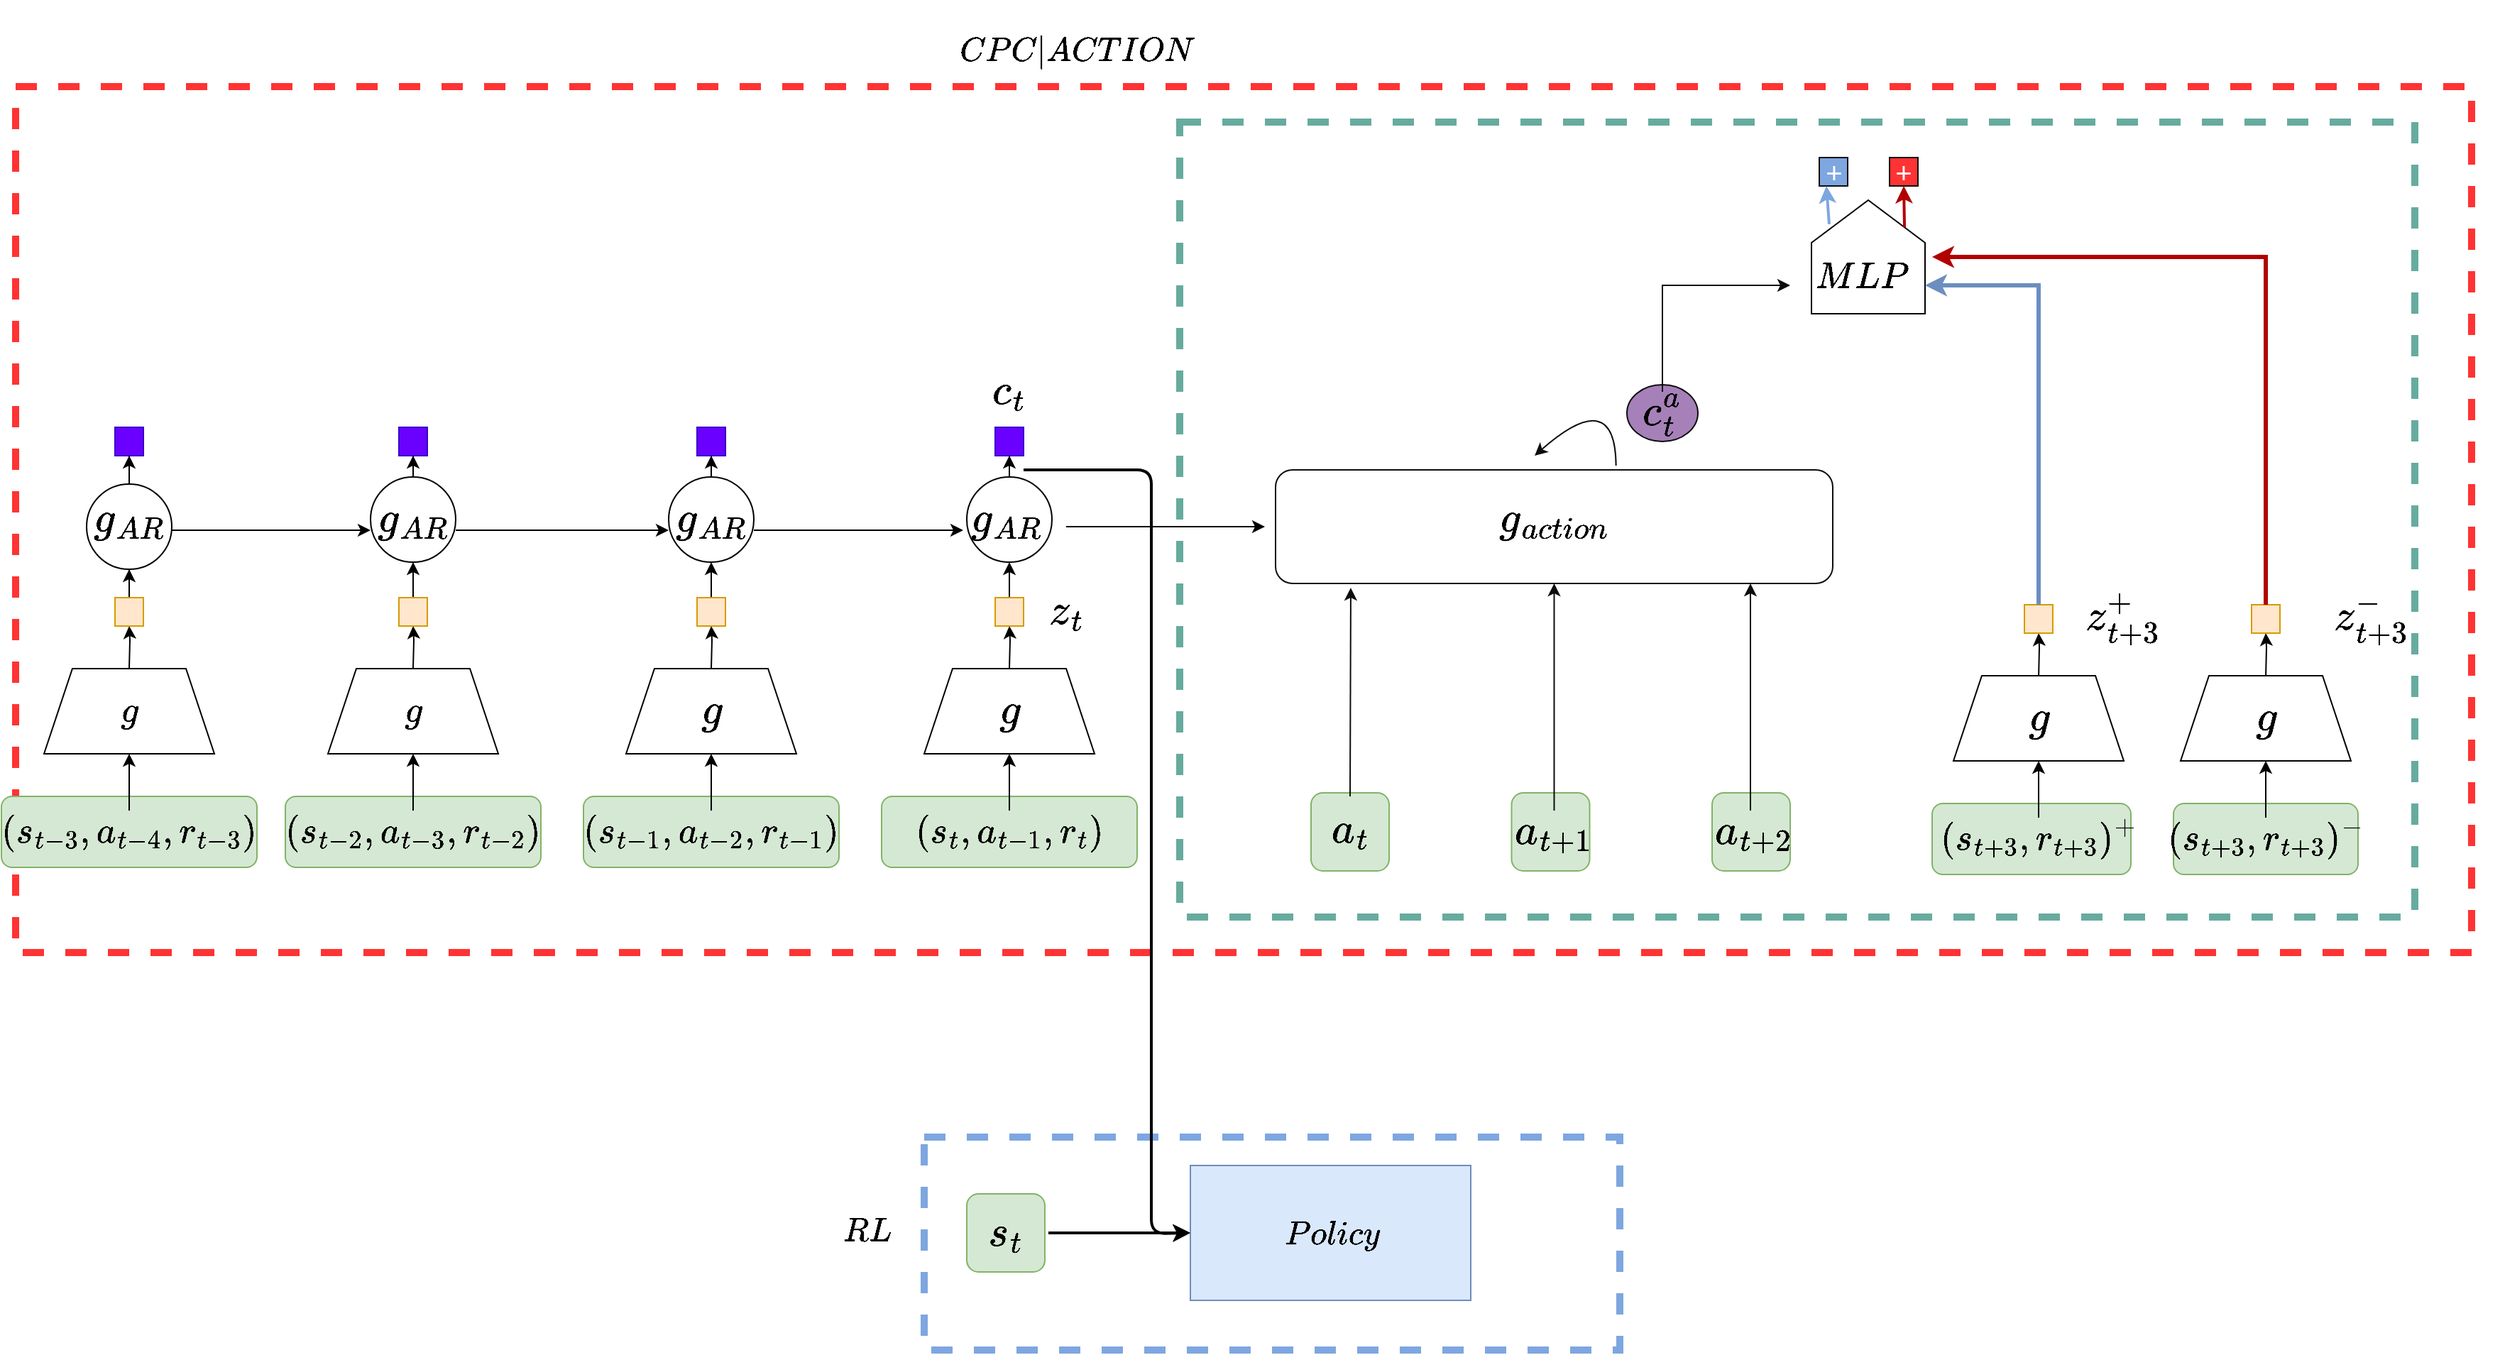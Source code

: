 <mxfile version="20.8.23" type="device"><diagram id="CyMAxUkuOXghfvWhRen1" name="Page-1"><mxGraphModel dx="954" dy="1693" grid="1" gridSize="10" guides="1" tooltips="1" connect="1" arrows="1" fold="1" page="1" pageScale="1" pageWidth="850" pageHeight="1100" math="1" shadow="0"><root><mxCell id="0"/><mxCell id="1" parent="0"/><mxCell id="0acZ4eId1i0c9X5YLgcV-39" value="" style="rounded=0;whiteSpace=wrap;html=1;strokeWidth=5;fontSize=20;fontColor=#000000;fillColor=none;shadow=0;dashed=1;glass=0;strokeColor=#FF3333;" parent="1" vertex="1"><mxGeometry x="50" y="-150" width="1730" height="610" as="geometry"/></mxCell><mxCell id="0acZ4eId1i0c9X5YLgcV-7" value="" style="rounded=1;whiteSpace=wrap;html=1;fillColor=#d5e8d4;strokeColor=#82b366;" parent="1" vertex="1"><mxGeometry x="1570" y="355" width="130" height="50" as="geometry"/></mxCell><mxCell id="0acZ4eId1i0c9X5YLgcV-9" value="&lt;font style=&quot;font-size: 22px;&quot;&gt;$$(s_{t+3}, r_{t+3})^{-}$$&lt;/font&gt;" style="text;html=1;strokeColor=none;fillColor=none;align=center;verticalAlign=middle;whiteSpace=wrap;rounded=0;fontSize=20;" parent="1" vertex="1"><mxGeometry x="1605" y="365" width="60" height="30" as="geometry"/></mxCell><mxCell id="aqZKn-ufJbXnT0UO_czv-86" value="" style="rounded=1;whiteSpace=wrap;html=1;fillColor=#d5e8d4;strokeColor=#82b366;" parent="1" vertex="1"><mxGeometry x="1400" y="355" width="140" height="50" as="geometry"/></mxCell><mxCell id="aqZKn-ufJbXnT0UO_czv-88" value="&lt;font style=&quot;font-size: 22px;&quot;&gt;$$(s_{t+3}, r_{t+3})^{+}$$&lt;/font&gt;" style="text;html=1;strokeColor=none;fillColor=none;align=center;verticalAlign=middle;whiteSpace=wrap;rounded=0;fontSize=20;" parent="1" vertex="1"><mxGeometry x="1445" y="365" width="60" height="30" as="geometry"/></mxCell><mxCell id="0acZ4eId1i0c9X5YLgcV-36" value="" style="ellipse;whiteSpace=wrap;html=1;strokeColor=#0D0D0D;fillColor=#A680B8;" parent="1" vertex="1"><mxGeometry x="1185" y="60" width="50" height="40" as="geometry"/></mxCell><mxCell id="aqZKn-ufJbXnT0UO_czv-168" value="$$c_t^a$$" style="text;html=1;strokeColor=none;fillColor=none;align=center;verticalAlign=middle;whiteSpace=wrap;rounded=0;fontSize=26;" parent="1" vertex="1"><mxGeometry x="1180" y="65" width="60" height="30" as="geometry"/></mxCell><mxCell id="aqZKn-ufJbXnT0UO_czv-204" value="" style="rounded=0;whiteSpace=wrap;html=1;strokeWidth=5;fontSize=20;fontColor=#000000;fillColor=none;shadow=0;dashed=1;glass=0;strokeColor=#7EA6E0;" parent="1" vertex="1"><mxGeometry x="690" y="590" width="490" height="150" as="geometry"/></mxCell><mxCell id="aqZKn-ufJbXnT0UO_czv-11" value="" style="edgeStyle=orthogonalEdgeStyle;rounded=0;orthogonalLoop=1;jettySize=auto;html=1;fontSize=20;" parent="1" target="aqZKn-ufJbXnT0UO_czv-10" edge="1"><mxGeometry relative="1" as="geometry"><mxPoint x="130" y="260" as="sourcePoint"/></mxGeometry></mxCell><mxCell id="aqZKn-ufJbXnT0UO_czv-3" value="" style="rounded=1;whiteSpace=wrap;html=1;fillColor=#d5e8d4;strokeColor=#82b366;" parent="1" vertex="1"><mxGeometry x="40" y="350" width="180" height="50" as="geometry"/></mxCell><mxCell id="aqZKn-ufJbXnT0UO_czv-7" value="" style="edgeStyle=orthogonalEdgeStyle;rounded=0;orthogonalLoop=1;jettySize=auto;html=1;fontSize=20;" parent="1" source="aqZKn-ufJbXnT0UO_czv-4" edge="1"><mxGeometry relative="1" as="geometry"><mxPoint x="130" y="320" as="targetPoint"/></mxGeometry></mxCell><mxCell id="aqZKn-ufJbXnT0UO_czv-4" value="&lt;font style=&quot;font-size: 22px;&quot;&gt;$$(s_{t-3}, a_{t-4}, r_{t-3})$$&lt;/font&gt;" style="text;html=1;strokeColor=none;fillColor=none;align=center;verticalAlign=middle;whiteSpace=wrap;rounded=0;fontSize=20;" parent="1" vertex="1"><mxGeometry x="100" y="360" width="60" height="30" as="geometry"/></mxCell><mxCell id="aqZKn-ufJbXnT0UO_czv-13" value="" style="edgeStyle=orthogonalEdgeStyle;rounded=0;orthogonalLoop=1;jettySize=auto;html=1;fontSize=20;" parent="1" source="aqZKn-ufJbXnT0UO_czv-10" target="aqZKn-ufJbXnT0UO_czv-12" edge="1"><mxGeometry relative="1" as="geometry"/></mxCell><mxCell id="aqZKn-ufJbXnT0UO_czv-10" value="" style="rounded=0;whiteSpace=wrap;html=1;fontSize=20;fillColor=#ffe6cc;strokeColor=#d79b00;" parent="1" vertex="1"><mxGeometry x="120" y="210" width="20" height="20" as="geometry"/></mxCell><mxCell id="aqZKn-ufJbXnT0UO_czv-15" value="" style="edgeStyle=orthogonalEdgeStyle;rounded=0;orthogonalLoop=1;jettySize=auto;html=1;fontSize=20;" parent="1" source="aqZKn-ufJbXnT0UO_czv-12" target="aqZKn-ufJbXnT0UO_czv-14" edge="1"><mxGeometry relative="1" as="geometry"/></mxCell><mxCell id="aqZKn-ufJbXnT0UO_czv-12" value="" style="ellipse;whiteSpace=wrap;html=1;fontSize=20;" parent="1" vertex="1"><mxGeometry x="100" y="130" width="60" height="60" as="geometry"/></mxCell><mxCell id="aqZKn-ufJbXnT0UO_czv-14" value="" style="rounded=0;whiteSpace=wrap;html=1;fontSize=20;fillColor=#6a00ff;strokeColor=#3700CC;fontColor=#ffffff;" parent="1" vertex="1"><mxGeometry x="120" y="90" width="20" height="20" as="geometry"/></mxCell><mxCell id="aqZKn-ufJbXnT0UO_czv-16" value="&lt;span style=&quot;font-weight: normal;&quot;&gt;&lt;font style=&quot;font-size: 26px;&quot;&gt;$$g_{AR}$$&lt;/font&gt;&lt;/span&gt;" style="text;html=1;align=center;verticalAlign=middle;whiteSpace=wrap;rounded=0;fontSize=14;fontStyle=1" parent="1" vertex="1"><mxGeometry x="100" y="140" width="60" height="30" as="geometry"/></mxCell><mxCell id="aqZKn-ufJbXnT0UO_czv-18" value="" style="edgeStyle=orthogonalEdgeStyle;rounded=0;orthogonalLoop=1;jettySize=auto;html=1;fontSize=20;" parent="1" target="aqZKn-ufJbXnT0UO_czv-25" edge="1"><mxGeometry relative="1" as="geometry"><mxPoint x="330" y="260" as="sourcePoint"/></mxGeometry></mxCell><mxCell id="aqZKn-ufJbXnT0UO_czv-21" value="" style="rounded=1;whiteSpace=wrap;html=1;fillColor=#d5e8d4;strokeColor=#82b366;" parent="1" vertex="1"><mxGeometry x="240" y="350" width="180" height="50" as="geometry"/></mxCell><mxCell id="aqZKn-ufJbXnT0UO_czv-22" value="" style="edgeStyle=orthogonalEdgeStyle;rounded=0;orthogonalLoop=1;jettySize=auto;html=1;fontSize=20;" parent="1" source="aqZKn-ufJbXnT0UO_czv-23" edge="1"><mxGeometry relative="1" as="geometry"><mxPoint x="330" y="320" as="targetPoint"/></mxGeometry></mxCell><mxCell id="aqZKn-ufJbXnT0UO_czv-23" value="&lt;font style=&quot;font-size: 22px;&quot;&gt;$$(s_{t-2}, a_{t-3}, r_{t-2})$$&lt;/font&gt;" style="text;html=1;strokeColor=none;fillColor=none;align=center;verticalAlign=middle;whiteSpace=wrap;rounded=0;fontSize=20;" parent="1" vertex="1"><mxGeometry x="300" y="360" width="60" height="30" as="geometry"/></mxCell><mxCell id="aqZKn-ufJbXnT0UO_czv-24" value="" style="edgeStyle=orthogonalEdgeStyle;rounded=0;orthogonalLoop=1;jettySize=auto;html=1;fontSize=20;" parent="1" source="aqZKn-ufJbXnT0UO_czv-25" target="aqZKn-ufJbXnT0UO_czv-27" edge="1"><mxGeometry relative="1" as="geometry"/></mxCell><mxCell id="aqZKn-ufJbXnT0UO_czv-25" value="" style="rounded=0;whiteSpace=wrap;html=1;fontSize=20;fillColor=#ffe6cc;strokeColor=#d79b00;" parent="1" vertex="1"><mxGeometry x="320" y="210" width="20" height="20" as="geometry"/></mxCell><mxCell id="aqZKn-ufJbXnT0UO_czv-26" value="" style="edgeStyle=orthogonalEdgeStyle;rounded=0;orthogonalLoop=1;jettySize=auto;html=1;fontSize=20;" parent="1" source="aqZKn-ufJbXnT0UO_czv-27" target="aqZKn-ufJbXnT0UO_czv-28" edge="1"><mxGeometry relative="1" as="geometry"/></mxCell><mxCell id="aqZKn-ufJbXnT0UO_czv-27" value="" style="ellipse;whiteSpace=wrap;html=1;fontSize=20;" parent="1" vertex="1"><mxGeometry x="300" y="125" width="60" height="60" as="geometry"/></mxCell><mxCell id="aqZKn-ufJbXnT0UO_czv-28" value="" style="rounded=0;whiteSpace=wrap;html=1;fontSize=20;fillColor=#6a00ff;strokeColor=#3700CC;fontColor=#ffffff;" parent="1" vertex="1"><mxGeometry x="320" y="90" width="20" height="20" as="geometry"/></mxCell><mxCell id="aqZKn-ufJbXnT0UO_czv-29" value="&lt;span style=&quot;font-weight: normal;&quot;&gt;&lt;font style=&quot;font-size: 26px;&quot;&gt;$$g_{AR}$$&lt;/font&gt;&lt;/span&gt;" style="text;html=1;align=center;verticalAlign=middle;whiteSpace=wrap;rounded=0;fontSize=14;fontStyle=1" parent="1" vertex="1"><mxGeometry x="300" y="140" width="60" height="30" as="geometry"/></mxCell><mxCell id="aqZKn-ufJbXnT0UO_czv-30" value="" style="edgeStyle=orthogonalEdgeStyle;rounded=0;orthogonalLoop=1;jettySize=auto;html=1;fontSize=20;" parent="1" target="aqZKn-ufJbXnT0UO_czv-37" edge="1"><mxGeometry relative="1" as="geometry"><mxPoint x="540" y="260" as="sourcePoint"/></mxGeometry></mxCell><mxCell id="aqZKn-ufJbXnT0UO_czv-33" value="" style="rounded=1;whiteSpace=wrap;html=1;fillColor=#d5e8d4;strokeColor=#82b366;" parent="1" vertex="1"><mxGeometry x="450" y="350" width="180" height="50" as="geometry"/></mxCell><mxCell id="aqZKn-ufJbXnT0UO_czv-34" value="" style="edgeStyle=orthogonalEdgeStyle;rounded=0;orthogonalLoop=1;jettySize=auto;html=1;fontSize=20;" parent="1" source="aqZKn-ufJbXnT0UO_czv-35" edge="1"><mxGeometry relative="1" as="geometry"><mxPoint x="540" y="320" as="targetPoint"/></mxGeometry></mxCell><mxCell id="aqZKn-ufJbXnT0UO_czv-35" value="&lt;font style=&quot;font-size: 22px;&quot;&gt;$$(s_{t-1}, a_{t-2}, r_{t-1})$$&lt;/font&gt;" style="text;html=1;strokeColor=none;fillColor=none;align=center;verticalAlign=middle;whiteSpace=wrap;rounded=0;fontSize=20;" parent="1" vertex="1"><mxGeometry x="510" y="360" width="60" height="30" as="geometry"/></mxCell><mxCell id="aqZKn-ufJbXnT0UO_czv-36" value="" style="edgeStyle=orthogonalEdgeStyle;rounded=0;orthogonalLoop=1;jettySize=auto;html=1;fontSize=20;" parent="1" source="aqZKn-ufJbXnT0UO_czv-37" target="aqZKn-ufJbXnT0UO_czv-39" edge="1"><mxGeometry relative="1" as="geometry"/></mxCell><mxCell id="aqZKn-ufJbXnT0UO_czv-37" value="" style="rounded=0;whiteSpace=wrap;html=1;fontSize=20;fillColor=#ffe6cc;strokeColor=#d79b00;" parent="1" vertex="1"><mxGeometry x="530" y="210" width="20" height="20" as="geometry"/></mxCell><mxCell id="aqZKn-ufJbXnT0UO_czv-38" value="" style="edgeStyle=orthogonalEdgeStyle;rounded=0;orthogonalLoop=1;jettySize=auto;html=1;fontSize=20;" parent="1" source="aqZKn-ufJbXnT0UO_czv-39" target="aqZKn-ufJbXnT0UO_czv-40" edge="1"><mxGeometry relative="1" as="geometry"/></mxCell><mxCell id="aqZKn-ufJbXnT0UO_czv-39" value="" style="ellipse;whiteSpace=wrap;html=1;fontSize=20;" parent="1" vertex="1"><mxGeometry x="510" y="125" width="60" height="60" as="geometry"/></mxCell><mxCell id="aqZKn-ufJbXnT0UO_czv-40" value="" style="rounded=0;whiteSpace=wrap;html=1;fontSize=20;fillColor=#6a00ff;strokeColor=#3700CC;fontColor=#ffffff;" parent="1" vertex="1"><mxGeometry x="530" y="90" width="20" height="20" as="geometry"/></mxCell><mxCell id="aqZKn-ufJbXnT0UO_czv-41" value="&lt;span style=&quot;font-weight: normal;&quot;&gt;&lt;font style=&quot;font-size: 26px;&quot;&gt;$$g_{AR}$$&lt;/font&gt;&lt;/span&gt;" style="text;html=1;align=center;verticalAlign=middle;whiteSpace=wrap;rounded=0;fontSize=14;fontStyle=1" parent="1" vertex="1"><mxGeometry x="510" y="140" width="60" height="30" as="geometry"/></mxCell><mxCell id="aqZKn-ufJbXnT0UO_czv-42" value="" style="edgeStyle=orthogonalEdgeStyle;rounded=0;orthogonalLoop=1;jettySize=auto;html=1;fontSize=20;" parent="1" target="aqZKn-ufJbXnT0UO_czv-49" edge="1"><mxGeometry relative="1" as="geometry"><mxPoint x="750" y="260" as="sourcePoint"/></mxGeometry></mxCell><mxCell id="aqZKn-ufJbXnT0UO_czv-45" value="" style="rounded=1;whiteSpace=wrap;html=1;fillColor=#d5e8d4;strokeColor=#82b366;" parent="1" vertex="1"><mxGeometry x="660" y="350" width="180" height="50" as="geometry"/></mxCell><mxCell id="aqZKn-ufJbXnT0UO_czv-46" value="" style="edgeStyle=orthogonalEdgeStyle;rounded=0;orthogonalLoop=1;jettySize=auto;html=1;fontSize=20;" parent="1" source="aqZKn-ufJbXnT0UO_czv-47" edge="1"><mxGeometry relative="1" as="geometry"><mxPoint x="750" y="320" as="targetPoint"/></mxGeometry></mxCell><mxCell id="aqZKn-ufJbXnT0UO_czv-47" value="&lt;font style=&quot;font-size: 22px;&quot;&gt;$$(s_{t}, a_{t-1}, r_{t})$$&lt;/font&gt;" style="text;html=1;strokeColor=none;fillColor=none;align=center;verticalAlign=middle;whiteSpace=wrap;rounded=0;fontSize=20;" parent="1" vertex="1"><mxGeometry x="720" y="360" width="60" height="30" as="geometry"/></mxCell><mxCell id="aqZKn-ufJbXnT0UO_czv-48" value="" style="edgeStyle=orthogonalEdgeStyle;rounded=0;orthogonalLoop=1;jettySize=auto;html=1;fontSize=20;" parent="1" source="aqZKn-ufJbXnT0UO_czv-49" target="aqZKn-ufJbXnT0UO_czv-51" edge="1"><mxGeometry relative="1" as="geometry"/></mxCell><mxCell id="aqZKn-ufJbXnT0UO_czv-49" value="" style="rounded=0;whiteSpace=wrap;html=1;fontSize=20;fillColor=#ffe6cc;strokeColor=#d79b00;" parent="1" vertex="1"><mxGeometry x="740" y="210" width="20" height="20" as="geometry"/></mxCell><mxCell id="aqZKn-ufJbXnT0UO_czv-50" value="" style="edgeStyle=orthogonalEdgeStyle;rounded=0;orthogonalLoop=1;jettySize=auto;html=1;fontSize=20;" parent="1" source="aqZKn-ufJbXnT0UO_czv-51" target="aqZKn-ufJbXnT0UO_czv-52" edge="1"><mxGeometry relative="1" as="geometry"/></mxCell><mxCell id="aqZKn-ufJbXnT0UO_czv-51" value="" style="ellipse;whiteSpace=wrap;html=1;fontSize=20;" parent="1" vertex="1"><mxGeometry x="720" y="125" width="60" height="60" as="geometry"/></mxCell><mxCell id="aqZKn-ufJbXnT0UO_czv-52" value="" style="rounded=0;whiteSpace=wrap;html=1;fontSize=20;fillColor=#6a00ff;strokeColor=#3700CC;fontColor=#ffffff;" parent="1" vertex="1"><mxGeometry x="740" y="90" width="20" height="20" as="geometry"/></mxCell><mxCell id="aqZKn-ufJbXnT0UO_czv-67" value="$$c_t$$" style="text;html=1;strokeColor=none;fillColor=none;align=center;verticalAlign=middle;whiteSpace=wrap;rounded=0;fontSize=26;" parent="1" vertex="1"><mxGeometry x="720" y="50" width="60" height="30" as="geometry"/></mxCell><mxCell id="aqZKn-ufJbXnT0UO_czv-68" value="$$z_t$$" style="text;html=1;strokeColor=none;fillColor=none;align=center;verticalAlign=middle;whiteSpace=wrap;rounded=0;fontSize=26;" parent="1" vertex="1"><mxGeometry x="760" y="205" width="60" height="30" as="geometry"/></mxCell><mxCell id="aqZKn-ufJbXnT0UO_czv-83" value="" style="edgeStyle=orthogonalEdgeStyle;rounded=0;orthogonalLoop=1;jettySize=auto;html=1;fontSize=20;" parent="1" target="aqZKn-ufJbXnT0UO_czv-89" edge="1"><mxGeometry relative="1" as="geometry"><mxPoint x="1475.04" y="265" as="sourcePoint"/></mxGeometry></mxCell><mxCell id="aqZKn-ufJbXnT0UO_czv-87" value="" style="edgeStyle=orthogonalEdgeStyle;rounded=0;orthogonalLoop=1;jettySize=auto;html=1;fontSize=20;" parent="1" source="aqZKn-ufJbXnT0UO_czv-88" edge="1"><mxGeometry relative="1" as="geometry"><mxPoint x="1475" y="325" as="targetPoint"/></mxGeometry></mxCell><mxCell id="aqZKn-ufJbXnT0UO_czv-89" value="" style="rounded=0;whiteSpace=wrap;html=1;fontSize=20;fillColor=#ffe6cc;strokeColor=#d79b00;" parent="1" vertex="1"><mxGeometry x="1465" y="215" width="20" height="20" as="geometry"/></mxCell><mxCell id="aqZKn-ufJbXnT0UO_czv-92" value="$$z_{t+3}^{+}$$" style="text;html=1;strokeColor=none;fillColor=none;align=center;verticalAlign=middle;whiteSpace=wrap;rounded=0;fontSize=26;" parent="1" vertex="1"><mxGeometry x="1505" y="210" width="60" height="30" as="geometry"/></mxCell><mxCell id="aqZKn-ufJbXnT0UO_czv-102" value="" style="shape=trapezoid;perimeter=trapezoidPerimeter;whiteSpace=wrap;html=1;fixedSize=1;fontSize=26;" parent="1" vertex="1"><mxGeometry x="270" y="260" width="120" height="60" as="geometry"/></mxCell><mxCell id="aqZKn-ufJbXnT0UO_czv-103" value="&lt;font style=&quot;font-size: 22px;&quot;&gt;$$g$$&lt;/font&gt;" style="text;html=1;strokeColor=none;fillColor=none;align=center;verticalAlign=middle;whiteSpace=wrap;rounded=0;fontSize=20;" parent="1" vertex="1"><mxGeometry x="300" y="275" width="60" height="30" as="geometry"/></mxCell><mxCell id="aqZKn-ufJbXnT0UO_czv-104" value="" style="shape=trapezoid;perimeter=trapezoidPerimeter;whiteSpace=wrap;html=1;fixedSize=1;fontSize=26;" parent="1" vertex="1"><mxGeometry x="480" y="260" width="120" height="60" as="geometry"/></mxCell><mxCell id="aqZKn-ufJbXnT0UO_czv-105" value="&lt;font style=&quot;font-size: 26px;&quot;&gt;$$g$$&lt;/font&gt;" style="text;html=1;strokeColor=none;fillColor=none;align=center;verticalAlign=middle;whiteSpace=wrap;rounded=0;fontSize=20;" parent="1" vertex="1"><mxGeometry x="510" y="275" width="60" height="30" as="geometry"/></mxCell><mxCell id="aqZKn-ufJbXnT0UO_czv-106" value="" style="shape=trapezoid;perimeter=trapezoidPerimeter;whiteSpace=wrap;html=1;fixedSize=1;fontSize=26;" parent="1" vertex="1"><mxGeometry x="690" y="260" width="120" height="60" as="geometry"/></mxCell><mxCell id="aqZKn-ufJbXnT0UO_czv-107" value="&lt;font style=&quot;font-size: 26px;&quot;&gt;$$g$$&lt;/font&gt;" style="text;html=1;strokeColor=none;fillColor=none;align=center;verticalAlign=middle;whiteSpace=wrap;rounded=0;fontSize=20;" parent="1" vertex="1"><mxGeometry x="720" y="275" width="60" height="30" as="geometry"/></mxCell><mxCell id="aqZKn-ufJbXnT0UO_czv-112" value="" style="shape=trapezoid;perimeter=trapezoidPerimeter;whiteSpace=wrap;html=1;fixedSize=1;fontSize=26;" parent="1" vertex="1"><mxGeometry x="1415" y="265" width="120" height="60" as="geometry"/></mxCell><mxCell id="aqZKn-ufJbXnT0UO_czv-113" value="&lt;font style=&quot;font-size: 26px;&quot;&gt;$$g$$&lt;/font&gt;" style="text;html=1;strokeColor=none;fillColor=none;align=center;verticalAlign=middle;whiteSpace=wrap;rounded=0;fontSize=20;" parent="1" vertex="1"><mxGeometry x="1445" y="280" width="60" height="30" as="geometry"/></mxCell><mxCell id="aqZKn-ufJbXnT0UO_czv-114" value="" style="shape=offPageConnector;whiteSpace=wrap;html=1;fontSize=26;rotation=-180;" parent="1" vertex="1"><mxGeometry x="1315" y="-70" width="80" height="80" as="geometry"/></mxCell><mxCell id="aqZKn-ufJbXnT0UO_czv-115" value="&lt;font style=&quot;font-size: 22px;&quot;&gt;$$MLP$$&lt;/font&gt;" style="text;html=1;strokeColor=none;fillColor=none;align=center;verticalAlign=middle;whiteSpace=wrap;rounded=0;fontSize=20;" parent="1" vertex="1"><mxGeometry x="1320.5" y="-30" width="60" height="30" as="geometry"/></mxCell><mxCell id="aqZKn-ufJbXnT0UO_czv-145" value="" style="rounded=1;whiteSpace=wrap;html=1;fillColor=#d5e8d4;strokeColor=#82b366;" parent="1" vertex="1"><mxGeometry x="1103.75" y="347.5" width="55" height="55" as="geometry"/></mxCell><mxCell id="aqZKn-ufJbXnT0UO_czv-149" value="&lt;font color=&quot;#000000&quot;&gt;$$a_{t+1}$$&lt;/font&gt;" style="text;html=1;strokeColor=none;fillColor=none;align=center;verticalAlign=middle;whiteSpace=wrap;rounded=0;fontSize=26;fontColor=#FF0000;" parent="1" vertex="1"><mxGeometry x="1103.75" y="360" width="60" height="30" as="geometry"/></mxCell><mxCell id="aqZKn-ufJbXnT0UO_czv-150" value="" style="rounded=1;whiteSpace=wrap;html=1;fillColor=#d5e8d4;strokeColor=#82b366;" parent="1" vertex="1"><mxGeometry x="962.5" y="347.5" width="55" height="55" as="geometry"/></mxCell><mxCell id="aqZKn-ufJbXnT0UO_czv-151" value="&lt;font color=&quot;#000000&quot;&gt;$$a_{t}$$&lt;/font&gt;" style="text;html=1;strokeColor=none;fillColor=none;align=center;verticalAlign=middle;whiteSpace=wrap;rounded=0;fontSize=26;fontColor=#FF0000;" parent="1" vertex="1"><mxGeometry x="960" y="357.5" width="60" height="32.5" as="geometry"/></mxCell><mxCell id="aqZKn-ufJbXnT0UO_czv-152" value="" style="rounded=1;whiteSpace=wrap;html=1;fillColor=#d5e8d4;strokeColor=#82b366;" parent="1" vertex="1"><mxGeometry x="1245" y="347.5" width="55" height="55" as="geometry"/></mxCell><mxCell id="aqZKn-ufJbXnT0UO_czv-153" value="&lt;font color=&quot;#000000&quot;&gt;$$a_{t+2}$$&lt;/font&gt;" style="text;html=1;strokeColor=none;fillColor=none;align=center;verticalAlign=middle;whiteSpace=wrap;rounded=0;fontSize=26;fontColor=#FF0000;" parent="1" vertex="1"><mxGeometry x="1245" y="360" width="60" height="30" as="geometry"/></mxCell><mxCell id="aqZKn-ufJbXnT0UO_czv-188" value="" style="rounded=1;whiteSpace=wrap;html=1;fillColor=#d5e8d4;strokeColor=#82b366;" parent="1" vertex="1"><mxGeometry x="720" y="630" width="55" height="55" as="geometry"/></mxCell><mxCell id="aqZKn-ufJbXnT0UO_czv-195" value="" style="edgeStyle=orthogonalEdgeStyle;rounded=1;sketch=0;orthogonalLoop=1;jettySize=auto;html=1;strokeWidth=2;fontSize=26;fontColor=#000000;" parent="1" source="aqZKn-ufJbXnT0UO_czv-189" target="aqZKn-ufJbXnT0UO_czv-191" edge="1"><mxGeometry relative="1" as="geometry"/></mxCell><mxCell id="aqZKn-ufJbXnT0UO_czv-189" value="&lt;font color=&quot;#000000&quot;&gt;$$s_{t}$$&lt;/font&gt;" style="text;html=1;strokeColor=none;fillColor=none;align=center;verticalAlign=middle;whiteSpace=wrap;rounded=0;fontSize=26;fontColor=#FF0000;" parent="1" vertex="1"><mxGeometry x="717.5" y="641.25" width="60" height="32.5" as="geometry"/></mxCell><mxCell id="aqZKn-ufJbXnT0UO_czv-191" value="&lt;font style=&quot;font-size: 20px;&quot;&gt;$$Policy$$&lt;/font&gt;" style="rounded=0;whiteSpace=wrap;html=1;fontSize=26;fillColor=#dae8fc;strokeColor=#6c8ebf;" parent="1" vertex="1"><mxGeometry x="877.5" y="610" width="197.5" height="95" as="geometry"/></mxCell><mxCell id="aqZKn-ufJbXnT0UO_czv-194" value="" style="endArrow=classic;html=1;rounded=1;sketch=0;fontSize=26;fontColor=#000000;strokeWidth=2;entryX=0;entryY=0.5;entryDx=0;entryDy=0;" parent="1" target="aqZKn-ufJbXnT0UO_czv-191" edge="1"><mxGeometry width="50" height="50" relative="1" as="geometry"><mxPoint x="760" y="120" as="sourcePoint"/><mxPoint x="840" y="660" as="targetPoint"/><Array as="points"><mxPoint x="850" y="120"/><mxPoint x="850" y="658"/></Array></mxGeometry></mxCell><mxCell id="aqZKn-ufJbXnT0UO_czv-202" value="$$CPC \vert ACTION$$" style="text;html=1;strokeColor=none;fillColor=none;align=center;verticalAlign=middle;whiteSpace=wrap;rounded=0;shadow=0;glass=0;dashed=1;strokeWidth=5;fontSize=20;fontColor=#000000;" parent="1" vertex="1"><mxGeometry x="767.5" y="-190" width="60" height="30" as="geometry"/></mxCell><mxCell id="aqZKn-ufJbXnT0UO_czv-205" value="$$RL$$" style="text;html=1;strokeColor=none;fillColor=none;align=center;verticalAlign=middle;whiteSpace=wrap;rounded=0;shadow=0;glass=0;dashed=1;strokeWidth=5;fontSize=20;fontColor=#000000;" parent="1" vertex="1"><mxGeometry x="620" y="641.25" width="60" height="30" as="geometry"/></mxCell><mxCell id="aqZKn-ufJbXnT0UO_czv-214" value="" style="shape=trapezoid;perimeter=trapezoidPerimeter;whiteSpace=wrap;html=1;fixedSize=1;fontSize=26;" parent="1" vertex="1"><mxGeometry x="70" y="260" width="120" height="60" as="geometry"/></mxCell><mxCell id="aqZKn-ufJbXnT0UO_czv-215" value="&lt;font style=&quot;font-size: 22px;&quot;&gt;$$g$$&lt;/font&gt;" style="text;html=1;strokeColor=none;fillColor=none;align=center;verticalAlign=middle;whiteSpace=wrap;rounded=0;fontSize=20;" parent="1" vertex="1"><mxGeometry x="100" y="275" width="60" height="30" as="geometry"/></mxCell><mxCell id="aqZKn-ufJbXnT0UO_czv-222" value="&lt;span style=&quot;font-weight: normal;&quot;&gt;&lt;font style=&quot;font-size: 26px;&quot;&gt;$$g_{AR}$$&lt;/font&gt;&lt;/span&gt;" style="text;html=1;align=center;verticalAlign=middle;whiteSpace=wrap;rounded=0;fontSize=14;fontStyle=1" parent="1" vertex="1"><mxGeometry x="717.5" y="140" width="60" height="30" as="geometry"/></mxCell><mxCell id="aqZKn-ufJbXnT0UO_czv-224" value="" style="endArrow=classic;html=1;rounded=0;sketch=0;strokeWidth=1;fontSize=26;fontColor=#000000;exitX=1;exitY=0.75;exitDx=0;exitDy=0;entryX=0;entryY=0.75;entryDx=0;entryDy=0;" parent="1" source="aqZKn-ufJbXnT0UO_czv-16" target="aqZKn-ufJbXnT0UO_czv-29" edge="1"><mxGeometry width="50" height="50" relative="1" as="geometry"><mxPoint x="470" y="290" as="sourcePoint"/><mxPoint x="520" y="240" as="targetPoint"/></mxGeometry></mxCell><mxCell id="aqZKn-ufJbXnT0UO_czv-225" value="" style="endArrow=classic;html=1;rounded=0;sketch=0;strokeWidth=1;fontSize=26;fontColor=#000000;exitX=1;exitY=0.75;exitDx=0;exitDy=0;entryX=0;entryY=0.75;entryDx=0;entryDy=0;" parent="1" source="aqZKn-ufJbXnT0UO_czv-29" target="aqZKn-ufJbXnT0UO_czv-41" edge="1"><mxGeometry width="50" height="50" relative="1" as="geometry"><mxPoint x="470" y="290" as="sourcePoint"/><mxPoint x="520" y="240" as="targetPoint"/></mxGeometry></mxCell><mxCell id="aqZKn-ufJbXnT0UO_czv-226" value="" style="endArrow=classic;html=1;rounded=0;sketch=0;strokeWidth=1;fontSize=26;fontColor=#000000;entryX=0;entryY=0.75;entryDx=0;entryDy=0;exitX=1;exitY=0.75;exitDx=0;exitDy=0;" parent="1" source="aqZKn-ufJbXnT0UO_czv-41" target="aqZKn-ufJbXnT0UO_czv-222" edge="1"><mxGeometry width="50" height="50" relative="1" as="geometry"><mxPoint x="520" y="240" as="sourcePoint"/><mxPoint x="470" y="290" as="targetPoint"/></mxGeometry></mxCell><mxCell id="aqZKn-ufJbXnT0UO_czv-234" value="" style="endArrow=classic;html=1;rounded=0;sketch=0;strokeWidth=1;fontSize=26;fontColor=#000000;" parent="1" edge="1"><mxGeometry width="50" height="50" relative="1" as="geometry"><mxPoint x="790" y="160" as="sourcePoint"/><mxPoint x="930" y="160" as="targetPoint"/></mxGeometry></mxCell><mxCell id="0acZ4eId1i0c9X5YLgcV-5" value="" style="endArrow=classic;html=1;rounded=0;exitX=0.5;exitY=0;exitDx=0;exitDy=0;entryX=0;entryY=0.25;entryDx=0;entryDy=0;strokeWidth=3;fillColor=#dae8fc;strokeColor=#6c8ebf;" parent="1" source="aqZKn-ufJbXnT0UO_czv-89" target="aqZKn-ufJbXnT0UO_czv-114" edge="1"><mxGeometry width="50" height="50" relative="1" as="geometry"><mxPoint x="1470" y="175" as="sourcePoint"/><mxPoint x="1520" y="125" as="targetPoint"/><Array as="points"><mxPoint x="1475" y="-10"/></Array></mxGeometry></mxCell><mxCell id="0acZ4eId1i0c9X5YLgcV-6" value="" style="edgeStyle=orthogonalEdgeStyle;rounded=0;orthogonalLoop=1;jettySize=auto;html=1;fontSize=20;" parent="1" target="0acZ4eId1i0c9X5YLgcV-10" edge="1"><mxGeometry relative="1" as="geometry"><mxPoint x="1635.04" y="265" as="sourcePoint"/></mxGeometry></mxCell><mxCell id="0acZ4eId1i0c9X5YLgcV-8" value="" style="edgeStyle=orthogonalEdgeStyle;rounded=0;orthogonalLoop=1;jettySize=auto;html=1;fontSize=20;" parent="1" source="0acZ4eId1i0c9X5YLgcV-9" edge="1"><mxGeometry relative="1" as="geometry"><mxPoint x="1635" y="325" as="targetPoint"/></mxGeometry></mxCell><mxCell id="0acZ4eId1i0c9X5YLgcV-10" value="" style="rounded=0;whiteSpace=wrap;html=1;fontSize=20;fillColor=#ffe6cc;strokeColor=#d79b00;" parent="1" vertex="1"><mxGeometry x="1625" y="215" width="20" height="20" as="geometry"/></mxCell><mxCell id="0acZ4eId1i0c9X5YLgcV-11" value="" style="shape=trapezoid;perimeter=trapezoidPerimeter;whiteSpace=wrap;html=1;fixedSize=1;fontSize=26;" parent="1" vertex="1"><mxGeometry x="1575" y="265" width="120" height="60" as="geometry"/></mxCell><mxCell id="0acZ4eId1i0c9X5YLgcV-12" value="&lt;font style=&quot;font-size: 26px;&quot;&gt;$$g$$&lt;/font&gt;" style="text;html=1;strokeColor=none;fillColor=none;align=center;verticalAlign=middle;whiteSpace=wrap;rounded=0;fontSize=20;" parent="1" vertex="1"><mxGeometry x="1605" y="280" width="60" height="30" as="geometry"/></mxCell><mxCell id="0acZ4eId1i0c9X5YLgcV-13" value="$$z_{t+3}^{-}$$" style="text;html=1;strokeColor=none;fillColor=none;align=center;verticalAlign=middle;whiteSpace=wrap;rounded=0;fontSize=26;" parent="1" vertex="1"><mxGeometry x="1680" y="210" width="60" height="30" as="geometry"/></mxCell><mxCell id="0acZ4eId1i0c9X5YLgcV-14" value="" style="endArrow=classic;html=1;rounded=0;exitX=0.5;exitY=0;exitDx=0;exitDy=0;strokeWidth=3;fillColor=#e51400;strokeColor=#B20000;" parent="1" source="0acZ4eId1i0c9X5YLgcV-10" edge="1"><mxGeometry x="-0.18" y="-145" width="50" height="50" relative="1" as="geometry"><mxPoint x="1640" y="197.5" as="sourcePoint"/><mxPoint x="1400" y="-30" as="targetPoint"/><Array as="points"><mxPoint x="1635" y="-30"/></Array><mxPoint as="offset"/></mxGeometry></mxCell><mxCell id="0acZ4eId1i0c9X5YLgcV-15" value="+" style="rounded=0;whiteSpace=wrap;html=1;fontSize=20;fillColor=#7EA6E0;strokeColor=#0D0D0D;fontColor=#ffffff;" parent="1" vertex="1"><mxGeometry x="1320.5" y="-100" width="20" height="20" as="geometry"/></mxCell><mxCell id="0acZ4eId1i0c9X5YLgcV-16" value="+" style="rounded=0;whiteSpace=wrap;html=1;fontSize=20;fillColor=#FF3333;strokeColor=#0D0D0D;fontColor=#ffffff;" parent="1" vertex="1"><mxGeometry x="1370" y="-100" width="20" height="20" as="geometry"/></mxCell><mxCell id="0acZ4eId1i0c9X5YLgcV-19" value="" style="endArrow=classic;html=1;rounded=0;strokeWidth=2;exitX=0.844;exitY=0.788;exitDx=0;exitDy=0;exitPerimeter=0;entryX=0.25;entryY=1;entryDx=0;entryDy=0;strokeColor=#7EA6E0;" parent="1" source="aqZKn-ufJbXnT0UO_czv-114" target="0acZ4eId1i0c9X5YLgcV-15" edge="1"><mxGeometry width="50" height="50" relative="1" as="geometry"><mxPoint x="1255.5" y="-50" as="sourcePoint"/><mxPoint x="1305.5" y="-100" as="targetPoint"/></mxGeometry></mxCell><mxCell id="0acZ4eId1i0c9X5YLgcV-20" value="" style="endArrow=classic;html=1;rounded=0;strokeWidth=2;exitX=0.181;exitY=0.763;exitDx=0;exitDy=0;exitPerimeter=0;entryX=0.5;entryY=1;entryDx=0;entryDy=0;strokeColor=#B20000;fillColor=#e51400;" parent="1" source="aqZKn-ufJbXnT0UO_czv-114" target="0acZ4eId1i0c9X5YLgcV-16" edge="1"><mxGeometry width="50" height="50" relative="1" as="geometry"><mxPoint x="1337.48" y="-43.04" as="sourcePoint"/><mxPoint x="1335.5" y="-70" as="targetPoint"/></mxGeometry></mxCell><mxCell id="0acZ4eId1i0c9X5YLgcV-23" value="" style="rounded=1;whiteSpace=wrap;html=1;strokeColor=#0D0D0D;fillColor=default;" parent="1" vertex="1"><mxGeometry x="937.5" y="120" width="392.5" height="80" as="geometry"/></mxCell><mxCell id="0acZ4eId1i0c9X5YLgcV-25" value="" style="endArrow=classic;html=1;rounded=0;strokeColor=#0D0D0D;strokeWidth=1;entryX=0.135;entryY=1.038;entryDx=0;entryDy=0;entryPerimeter=0;" parent="1" target="0acZ4eId1i0c9X5YLgcV-23" edge="1"><mxGeometry x="-1" y="-22" width="50" height="50" relative="1" as="geometry"><mxPoint x="990" y="350" as="sourcePoint"/><mxPoint x="1040" y="300" as="targetPoint"/><mxPoint x="-26" y="4" as="offset"/></mxGeometry></mxCell><mxCell id="0acZ4eId1i0c9X5YLgcV-26" value="" style="endArrow=classic;html=1;rounded=0;strokeColor=#0D0D0D;strokeWidth=1;entryX=0.5;entryY=1;entryDx=0;entryDy=0;" parent="1" source="aqZKn-ufJbXnT0UO_czv-149" target="0acZ4eId1i0c9X5YLgcV-23" edge="1"><mxGeometry width="50" height="50" relative="1" as="geometry"><mxPoint x="1180" y="250" as="sourcePoint"/><mxPoint x="1230" y="200" as="targetPoint"/></mxGeometry></mxCell><mxCell id="0acZ4eId1i0c9X5YLgcV-27" value="" style="endArrow=classic;html=1;rounded=0;strokeColor=#0D0D0D;strokeWidth=1;entryX=0.5;entryY=1;entryDx=0;entryDy=0;" parent="1" edge="1"><mxGeometry width="50" height="50" relative="1" as="geometry"><mxPoint x="1272" y="360" as="sourcePoint"/><mxPoint x="1272" y="200" as="targetPoint"/></mxGeometry></mxCell><mxCell id="0acZ4eId1i0c9X5YLgcV-28" value="&lt;span style=&quot;font-weight: normal;&quot;&gt;&lt;font style=&quot;font-size: 26px;&quot;&gt;$$g_{action}$$&lt;/font&gt;&lt;/span&gt;" style="text;html=1;align=center;verticalAlign=middle;whiteSpace=wrap;rounded=0;fontSize=14;fontStyle=1" parent="1" vertex="1"><mxGeometry x="1103.75" y="140" width="60" height="30" as="geometry"/></mxCell><mxCell id="0acZ4eId1i0c9X5YLgcV-32" value="" style="endArrow=classic;html=1;strokeColor=#0D0D0D;strokeWidth=1;exitX=0.611;exitY=-0.037;exitDx=0;exitDy=0;exitPerimeter=0;curved=1;" parent="1" source="0acZ4eId1i0c9X5YLgcV-23" edge="1"><mxGeometry width="50" height="50" relative="1" as="geometry"><mxPoint x="1180" y="150" as="sourcePoint"/><mxPoint x="1120" y="110" as="targetPoint"/><Array as="points"><mxPoint x="1177" y="60"/></Array></mxGeometry></mxCell><mxCell id="0acZ4eId1i0c9X5YLgcV-38" value="" style="endArrow=classic;html=1;strokeColor=#0D0D0D;strokeWidth=1;exitX=0.5;exitY=0;exitDx=0;exitDy=0;rounded=0;" parent="1" source="aqZKn-ufJbXnT0UO_czv-168" edge="1"><mxGeometry width="50" height="50" relative="1" as="geometry"><mxPoint x="1180" y="150" as="sourcePoint"/><mxPoint x="1300" y="-10" as="targetPoint"/><Array as="points"><mxPoint x="1210" y="-10"/></Array></mxGeometry></mxCell><mxCell id="nSrVw8OqhuNI0qlRRwq4-6" value="" style="rounded=0;whiteSpace=wrap;html=1;strokeWidth=5;fontSize=20;fontColor=#000000;fillColor=none;shadow=0;dashed=1;glass=0;strokeColor=#67AB9F;" parent="1" vertex="1"><mxGeometry x="870" y="-125" width="870" height="560" as="geometry"/></mxCell></root></mxGraphModel></diagram></mxfile>